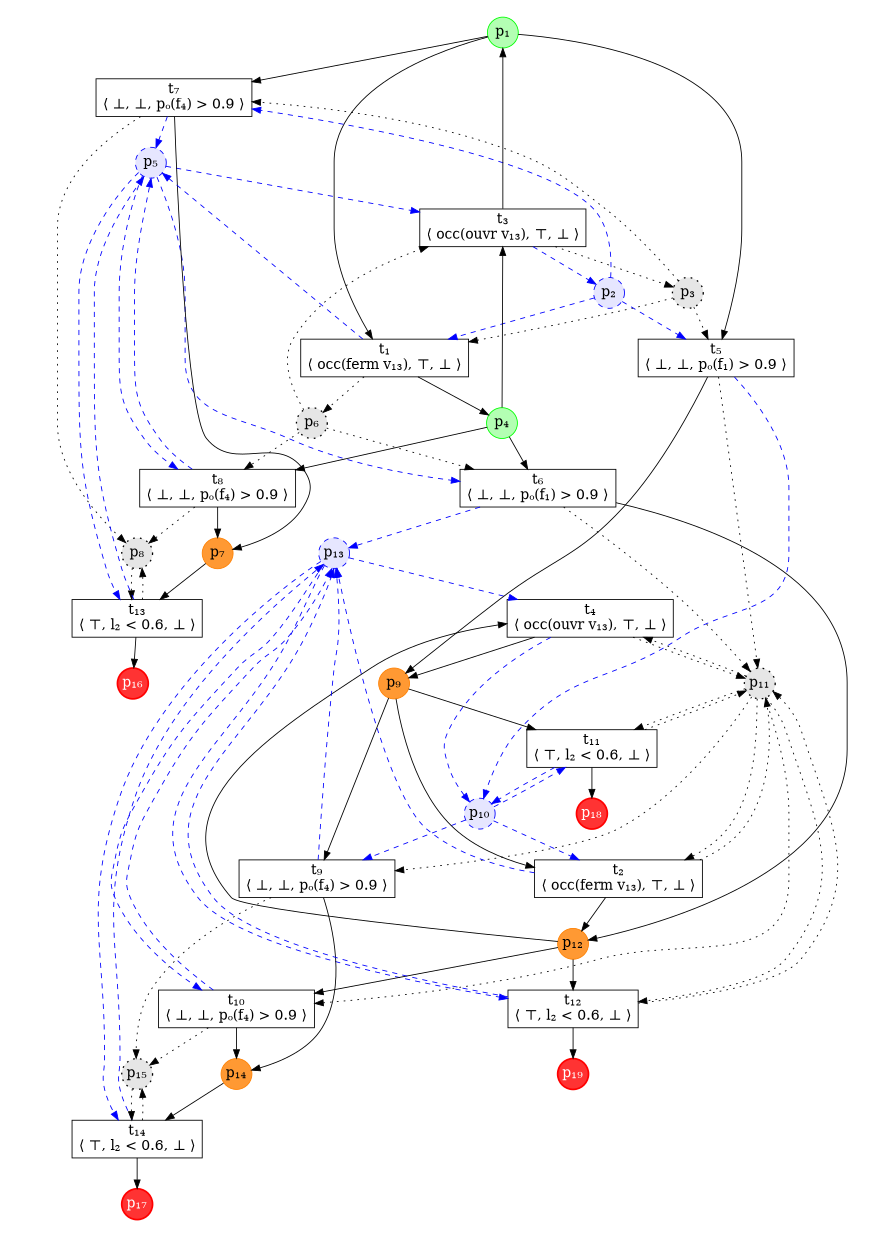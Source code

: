 digraph {
  ratio=fill;
  size="5.83,8.27!";
 node [fontsize=16];
  node [label="N", fillcolor="#FFFFFF", fontcolor="#000000", style=filled];
  edge [style="solid"];
  graph [splines="true", overlap="false"];
  subgraph cluster_140110655563592 {
    graph [
      style="invis"
    ];
    node_2
      [
        style="dashed, filled"
        fillcolor="#e6e6ff"
        shape="circle"
        fixedsize="shape"
        color="#0000ff"
        label="p₁₃"
      ];
    node_21
      [
        color="#ff8000"
        fillcolor="#ff9933"
        fixedsize="shape"
        label="p₁₂"
        shape="circle"
      ];
    node_3
      [
        style="dashed, filled"
        fillcolor="#e6e6ff"
        shape="circle"
        fixedsize="shape"
        color="#0000ff"
        label="p₅"
      ];
    node_20
      [
        color="#00ff00"
        fillcolor="#b3ffb3"
        fixedsize="shape"
        label="p₁"
        shape="circle"
      ];
    node_26
      [
        label="t₁₀
⟨ ⊥, ⊥, pₒ(f₄) > 0.9 ⟩"
        shape="rectangle"
      ];
    node_28
      [
        label="t₅
⟨ ⊥, ⊥, pₒ(f₁) > 0.9 ⟩"
        shape="rectangle"
      ];
    node_1
      [
        style="dotted,filled"
        fillcolor="#e6e6e6"
        penwidth="1.5"
        shape="circle"
        fixedsize="shape"
        color="#000000"
        label="p₃"
      ];
    node_14
      [
        style="dotted,filled"
        fillcolor="#e6e6e6"
        penwidth="1.5"
        shape="circle"
        fixedsize="shape"
        color="#000000"
        label="p₁₁"
      ];
    node_23
      [
        style="dashed, filled"
        fillcolor="#e6e6ff"
        shape="circle"
        fixedsize="shape"
        color="#0000ff"
        label="p₂"
      ];
    node_17
      [
        color="#ff8000"
        fillcolor="#ff9933"
        fixedsize="shape"
        label="p₇"
        shape="circle"
      ];
    node_4
      [
        label="t₂
⟨ occ(ferm v₁₃), ⊤, ⊥ ⟩"
        shape="rectangle"
      ];
    node_25
      [
        label="t₇
⟨ ⊥, ⊥, pₒ(f₄) > 0.9 ⟩"
        shape="rectangle"
      ];
    node_18
      [
        label="t₁
⟨ occ(ferm v₁₃), ⊤, ⊥ ⟩"
        shape="rectangle"
      ];
    node_19
      [
        color="#ff8000"
        fillcolor="#ff9933"
        fixedsize="shape"
        label="p₁₄"
        shape="circle"
      ];
    node_0
      [
        label="t₁₄
⟨ ⊤, l₂ < 0.6, ⊥ ⟩"
        shape="rectangle"
      ];
    node_13
      [
        label="t₃
⟨ occ(ouvr v₁₃), ⊤, ⊥ ⟩"
        shape="rectangle"
      ];
    node_29
      [
        style="dotted,filled"
        fillcolor="#e6e6e6"
        penwidth="1.5"
        shape="circle"
        fixedsize="shape"
        color="#000000"
        label="p₈"
      ];
    node_10
      [
        style="dotted,filled"
        fillcolor="#e6e6e6"
        penwidth="1.5"
        shape="circle"
        fixedsize="shape"
        color="#000000"
        label="p₆"
      ];
    node_30
      [
        style="filled, bold"
        fontcolor="#ffffff"
        fillcolor="#ff3333"
        shape="circle"
        fixedsize="shape"
        color="#ff0000"
        label="p₁₈"
      ];
    node_11
      [
        label="t₆
⟨ ⊥, ⊥, pₒ(f₁) > 0.9 ⟩"
        shape="rectangle"
      ];
    node_24
      [
        style="dashed, filled"
        fillcolor="#e6e6ff"
        shape="circle"
        fixedsize="shape"
        color="#0000ff"
        label="p₁₀"
      ];
    node_8
      [
        label="t₄
⟨ occ(ouvr v₁₃), ⊤, ⊥ ⟩"
        shape="rectangle"
      ];
    node_12
      [
        label="t₈
⟨ ⊥, ⊥, pₒ(f₄) > 0.9 ⟩"
        shape="rectangle"
      ];
    node_6
      [
        color="#ff8000"
        fillcolor="#ff9933"
        fixedsize="shape"
        label="p₉"
        shape="circle"
      ];
    node_16
      [
        style="filled, bold"
        fontcolor="#ffffff"
        fillcolor="#ff3333"
        shape="circle"
        fixedsize="shape"
        color="#ff0000"
        label="p₁₉"
      ];
    node_32
      [
        style="filled, bold"
        fontcolor="#ffffff"
        fillcolor="#ff3333"
        shape="circle"
        fixedsize="shape"
        color="#ff0000"
        label="p₁₆"
      ];
    node_22
      [
        style="dotted,filled"
        fillcolor="#e6e6e6"
        penwidth="1.5"
        shape="circle"
        fixedsize="shape"
        color="#000000"
        label="p₁₅"
      ];
    node_31
      [
        label="t₁₁
⟨ ⊤, l₂ < 0.6, ⊥ ⟩"
        shape="rectangle"
      ];
    node_7
      [
        label="t₉
⟨ ⊥, ⊥, pₒ(f₄) > 0.9 ⟩"
        shape="rectangle"
      ];
    node_15
      [
        style="filled, bold"
        fontcolor="#ffffff"
        fillcolor="#ff3333"
        shape="circle"
        fixedsize="shape"
        color="#ff0000"
        label="p₁₇"
      ];
    node_9
      [
        label="t₁₃
⟨ ⊤, l₂ < 0.6, ⊥ ⟩"
        shape="rectangle"
      ];
    node_5
      [
        color="#00ff00"
        fillcolor="#b3ffb3"
        fixedsize="shape"
        label="p₄"
        shape="circle"
      ];
    node_27
      [
        label="t₁₂
⟨ ⊤, l₂ < 0.6, ⊥ ⟩"
        shape="rectangle"
      ];
    node_12 -> node_29
      [
        style="dotted"
        arrowhead="normal"
        label=""
        color="#000000"
      ];
    node_2 -> node_26
      [
        style="dashed"
        arrowhead="normal"
        label=""
        color="#0000ff"
      ];
    node_28 -> node_6
      [
        arrowhead="normal"
        label=""
      ];
    node_2 -> node_27
      [
        style="dashed"
        arrowhead="normal"
        label=""
        color="#0000ff"
      ];
    node_12 -> node_3
      [
        style="dashed"
        arrowhead="normal"
        label=""
        color="#0000ff"
      ];
    node_23 -> node_18
      [
        style="dashed"
        arrowhead="normal"
        label=""
        color="#0000ff"
      ];
    node_7 -> node_19
      [
        arrowhead="normal"
        label=""
      ];
    node_25 -> node_17
      [
        arrowhead="normal"
        label=""
      ];
    node_18 -> node_10
      [
        style="dotted"
        arrowhead="normal"
        label=""
        color="#000000"
      ];
    node_6 -> node_31
      [
        arrowhead="normal"
        label=""
      ];
    node_26 -> node_2
      [
        style="dashed"
        arrowhead="normal"
        label=""
        color="#0000ff"
      ];
    node_7 -> node_22
      [
        style="dotted"
        arrowhead="normal"
        label=""
        color="#000000"
      ];
    node_21 -> node_26
      [
        arrowhead="normal"
        label=""
      ];
    node_8 -> node_6
      [
        arrowhead="normal"
        label=""
      ];
    node_17 -> node_9
      [
        arrowhead="normal"
        label=""
      ];
    node_10 -> node_11
      [
        style="dotted"
        arrowhead="normal"
        label=""
        color="#000000"
      ];
    node_14 -> node_8
      [
        style="dotted"
        arrowhead="normal"
        label=""
        color="#000000"
      ];
    node_14 -> node_7
      [
        style="dotted"
        arrowhead="normal"
        label=""
        color="#000000"
      ];
    node_1 -> node_28
      [
        style="dotted"
        arrowhead="normal"
        label=""
        color="#000000"
      ];
    node_6 -> node_7
      [
        arrowhead="normal"
        label=""
      ];
    node_5 -> node_12
      [
        arrowhead="normal"
        label=""
      ];
    node_28 -> node_14
      [
        style="dotted"
        arrowhead="normal"
        label=""
        color="#000000"
      ];
    node_11 -> node_14
      [
        style="dotted"
        arrowhead="normal"
        label=""
        color="#000000"
      ];
    node_3 -> node_13
      [
        style="dashed"
        arrowhead="normal"
        label=""
        color="#0000ff"
      ];
    node_26 -> node_19
      [
        arrowhead="normal"
        label=""
      ];
    node_28 -> node_24
      [
        style="dashed"
        arrowhead="normal"
        label=""
        color="#0000ff"
      ];
    node_21 -> node_27
      [
        arrowhead="normal"
        label=""
      ];
    node_2 -> node_8
      [
        style="dashed"
        arrowhead="normal"
        label=""
        color="#0000ff"
      ];
    node_3 -> node_12
      [
        style="dashed"
        arrowhead="normal"
        label=""
        color="#0000ff"
      ];
    node_27 -> node_14
      [
        style="dotted"
        arrowhead="normal"
        label=""
        color="#000000"
      ];
    node_1 -> node_25
      [
        style="dotted"
        arrowhead="normal"
        label=""
        color="#000000"
      ];
    node_10 -> node_12
      [
        style="dotted"
        arrowhead="normal"
        label=""
        color="#000000"
      ];
    node_9 -> node_32
      [
        arrowhead="normal"
        label=""
      ];
    node_4 -> node_14
      [
        style="dotted"
        arrowhead="normal"
        label=""
        color="#000000"
      ];
    node_7 -> node_2
      [
        style="dashed"
        arrowhead="normal"
        label=""
        color="#0000ff"
      ];
    node_10 -> node_13
      [
        style="dotted"
        arrowhead="normal"
        label=""
        color="#000000"
      ];
    node_18 -> node_5
      [
        arrowhead="normal"
        label=""
      ];
    node_14 -> node_27
      [
        style="dotted"
        arrowhead="normal"
        label=""
        color="#000000"
      ];
    node_13 -> node_1
      [
        style="dotted"
        arrowhead="normal"
        label=""
        color="#000000"
      ];
    node_27 -> node_16
      [
        arrowhead="normal"
        label=""
      ];
    node_21 -> node_8
      [
        arrowhead="normal"
        label=""
      ];
    node_1 -> node_18
      [
        style="dotted"
        arrowhead="normal"
        label=""
        color="#000000"
      ];
    node_5 -> node_11
      [
        arrowhead="normal"
        label=""
      ];
    node_23 -> node_28
      [
        style="dashed"
        arrowhead="normal"
        label=""
        color="#0000ff"
      ];
    node_22 -> node_0
      [
        style="dotted"
        arrowhead="normal"
        label=""
        color="#000000"
      ];
    node_27 -> node_2
      [
        style="dashed"
        arrowhead="normal"
        label=""
        color="#0000ff"
      ];
    node_24 -> node_31
      [
        style="dashed"
        arrowhead="normal"
        label=""
        color="#0000ff"
      ];
    node_20 -> node_25
      [
        arrowhead="normal"
        label=""
      ];
    node_4 -> node_2
      [
        style="dashed"
        arrowhead="normal"
        label=""
        color="#0000ff"
      ];
    node_8 -> node_14
      [
        style="dotted"
        arrowhead="normal"
        label=""
        color="#000000"
      ];
    node_4 -> node_21
      [
        arrowhead="normal"
        label=""
      ];
    node_9 -> node_3
      [
        style="dashed"
        arrowhead="normal"
        label=""
        color="#0000ff"
      ];
    node_11 -> node_2
      [
        style="dashed"
        arrowhead="normal"
        label=""
        color="#0000ff"
      ];
    node_14 -> node_26
      [
        style="dotted"
        arrowhead="normal"
        label=""
        color="#000000"
      ];
    node_25 -> node_3
      [
        style="dashed"
        arrowhead="normal"
        label=""
        color="#0000ff"
      ];
    node_24 -> node_7
      [
        style="dashed"
        arrowhead="normal"
        label=""
        color="#0000ff"
      ];
    node_31 -> node_30
      [
        arrowhead="normal"
        label=""
      ];
    node_2 -> node_0
      [
        style="dashed"
        arrowhead="normal"
        label=""
        color="#0000ff"
      ];
    node_26 -> node_22
      [
        style="dotted"
        arrowhead="normal"
        label=""
        color="#000000"
      ];
    node_31 -> node_14
      [
        style="dotted"
        arrowhead="normal"
        label=""
        color="#000000"
      ];
    node_18 -> node_3
      [
        style="dashed"
        arrowhead="normal"
        label=""
        color="#0000ff"
      ];
    node_6 -> node_4
      [
        arrowhead="normal"
        label=""
      ];
    node_14 -> node_31
      [
        style="dotted"
        arrowhead="normal"
        label=""
        color="#000000"
      ];
    node_14 -> node_4
      [
        style="dotted"
        arrowhead="normal"
        label=""
        color="#000000"
      ];
    node_11 -> node_21
      [
        arrowhead="normal"
        label=""
      ];
    node_5 -> node_13
      [
        arrowhead="normal"
        label=""
      ];
    node_24 -> node_4
      [
        style="dashed"
        arrowhead="normal"
        label=""
        color="#0000ff"
      ];
    node_20 -> node_18
      [
        arrowhead="normal"
        label=""
      ];
    node_19 -> node_0
      [
        arrowhead="normal"
        label=""
      ];
    node_0 -> node_22
      [
        style="dotted"
        arrowhead="normal"
        label=""
        color="#000000"
      ];
    node_31 -> node_24
      [
        style="dashed"
        arrowhead="normal"
        label=""
        color="#0000ff"
      ];
    node_23 -> node_25
      [
        style="dashed"
        arrowhead="normal"
        label=""
        color="#0000ff"
      ];
    node_3 -> node_11
      [
        style="dashed"
        arrowhead="normal"
        label=""
        color="#0000ff"
      ];
    node_25 -> node_29
      [
        style="dotted"
        arrowhead="normal"
        label=""
        color="#000000"
      ];
    node_9 -> node_29
      [
        style="dotted"
        arrowhead="normal"
        label=""
        color="#000000"
      ];
    node_0 -> node_2
      [
        style="dashed"
        arrowhead="normal"
        label=""
        color="#0000ff"
      ];
    node_3 -> node_9
      [
        style="dashed"
        arrowhead="normal"
        label=""
        color="#0000ff"
      ];
    node_13 -> node_23
      [
        style="dashed"
        arrowhead="normal"
        label=""
        color="#0000ff"
      ];
    node_13 -> node_20
      [
        arrowhead="normal"
        label=""
      ];
    node_12 -> node_17
      [
        arrowhead="normal"
        label=""
      ];
    node_0 -> node_15
      [
        arrowhead="normal"
        label=""
      ];
    node_8 -> node_24
      [
        style="dashed"
        arrowhead="normal"
        label=""
        color="#0000ff"
      ];
    node_20 -> node_28
      [
        arrowhead="normal"
        label=""
      ];
    node_29 -> node_9
      [
        style="dotted"
        arrowhead="normal"
        label=""
        color="#000000"
      ];
  }
}